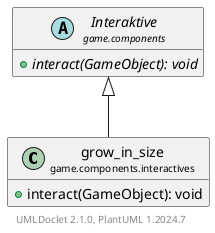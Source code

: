 @startuml
    set namespaceSeparator none
    hide empty fields
    hide empty methods

    class "<size:14>grow_in_size\n<size:10>game.components.interactives" as game.components.interactives.grow_in_size [[grow_in_size.html]] {
        +interact(GameObject): void
    }

    abstract class "<size:14>Interaktive\n<size:10>game.components" as game.components.Interaktive [[../Interaktive.html]] {
        {abstract} +interact(GameObject): void
    }

    game.components.Interaktive <|-- game.components.interactives.grow_in_size

    center footer UMLDoclet 2.1.0, PlantUML %version()
@enduml
